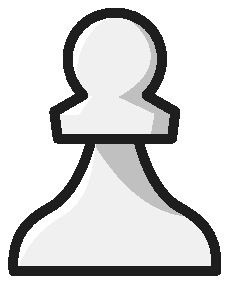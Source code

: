 % Converted from PostScript(TM) to MetaPost by pstoedit
% MetaPost backend contributed by Scott Pakin <scott+ps2ed_AT_pakin.org>
% pstoedit is Copyright (C) 1993 - 2020 Wolfgang Glunz <wglunz35_AT_pstoedit.net>

% Generate structured PostScript
prologues := 1;

% Display a given string with its *baseline* at a given location
% and with a given rotation angle
vardef showtext(expr origin)(expr angle)(expr string) =
  draw string infont defaultfont scaled defaultscale
    rotated angle shifted origin;
enddef;

color _chess_black,_chess_white;
_chess_black:=(0.941176,0.941176,0.941176);

beginfig(1);
drawoptions (withcolor _chess_black);
linecap := butt;
fill (60.953098,63.511700)--(80.781303,63.511700)--(53.859402,92.101601)
	..controls (53.859402,87.191399) and (55.878899,82.503899)..(59.429699,79.097702)
	--(49.082001,73.148399)--(50.304699,63.511700)--(62.511700,63.511700)
	..controls (60.257801,53.421902) and (54.699200,42.730499)..(48.160198,39.085899)
	..controls (41.621101,35.437500) and (33.136700,30.308599)..(34.433601,15.875000)
	--(107.301003,15.875000)..controls (108.598000,30.308599) and (100.112999,35.437500)..(93.574203,39.085899)
	..controls (87.035202,42.730499) and (81.476601,53.421902)..(79.226601,63.511700)
	--(91.429703,63.511700)--(92.652298,73.144501)--(82.304703,79.097702)
	..controls (85.855499,82.503899) and (87.875000,87.191399)..(87.875000,92.101601)
	..controls (87.875000,101.644997) and (80.425797,108.859001)..(70.867203,108.859001)
	..controls (61.304699,108.859001) and (53.855499,101.644997)..(53.855499,92.101601)
	--cycle;
drawoptions (withcolor 0.8*_chess_black);
pickup pencircle scaled 0.000000bp;
fill (70.757797,109.027000)..controls (74.078102,110.332001) and (97.765602,92.289101)..(72.593803,78.492203)
	--(85.382797,72.539101)--(83.789101,63.679699)--(91.324203,63.679699)
	--(92.539101,73.312500)--(82.191399,79.265602)..controls (85.746101,82.667999) and (87.753899,86.585899)..(87.761703,91.496101)
	..controls (86.433601,106.844002) and (70.757797,109.027000)..(70.757797,109.027000)
	--cycle;
fill (62.402302,63.679699)..controls (75.164101,41.187500) and (89.246101,35.347698)..(99.460899,35.433601)
	--(93.464798,39.253899)..controls (87.582001,43.472698) and (80.050797,53.019501)..(79.113297,63.679699)
	--cycle;
drawoptions (withcolor 1.7*_chess_black);
fill (62.312500,78.765602)--(57.644501,72.117203)--(50.964802,72.152298)
	--(62.343800,78.742203)--cycle;
fill (62.312500,78.765602)--cycle;
fill (68.902298,106.960999)..controls (61.695301,106.566002) and (52.660198,97.960899)..(56.472698,87.347702)
	--(57.035198,85.523399)..controls (56.101601,95.417999) and (63.066399,105.703003)..(68.902298,106.960999)
	--cycle;
fill (50.636700,35.082001)..controls (39.343800,28.542999) and (36.128899,17.671900)..(36.128899,17.671900)
	..controls (36.101601,17.671900) and (34.578098,29.507799)..(47.343800,36.539101)
	..controls (60.113300,43.558601) and (61.011700,53.968800)..(63.957001,61.746101)
	..controls (62.152302,51.246101) and (61.929699,41.617199)..(50.636700,35.082001)
	--cycle;

drawoptions (withcolor (0.117647,0.117647,0.117647));
pickup pencircle scaled 3.401580bp;
draw (53.859402,92.101601)..controls (53.859402,87.191399) and (55.878899,82.503899)..(59.429699,79.097702)
	--(49.082001,73.148399)--(50.304699,63.511700)--(62.511700,63.511700)
	..controls (60.257801,53.421902) and (54.699200,42.730499)..(48.160198,39.085899)
	..controls (41.621101,35.437500) and (33.136700,30.308599)..(34.433601,15.875000)
	--(107.301003,15.875000)..controls (108.598000,30.308599) and (100.112999,35.437500)..(93.574203,39.085899)
	..controls (87.035202,42.730499) and (81.476601,53.421902)..(79.226601,63.511700)
	--(91.429703,63.511700)--(92.652298,73.144501)--(82.304703,79.097702)
	..controls (85.855499,82.503899) and (87.875000,87.191399)..(87.875000,92.101601)
	..controls (87.875000,101.644997) and (80.425797,108.859001)..(70.867203,108.859001)
	..controls (61.304699,108.859001) and (53.855499,101.644997)..(53.855499,92.101601)
	--cycle;
	draw (60.953098,63.511700)--(80.781303,63.511700);
endfig;
end
